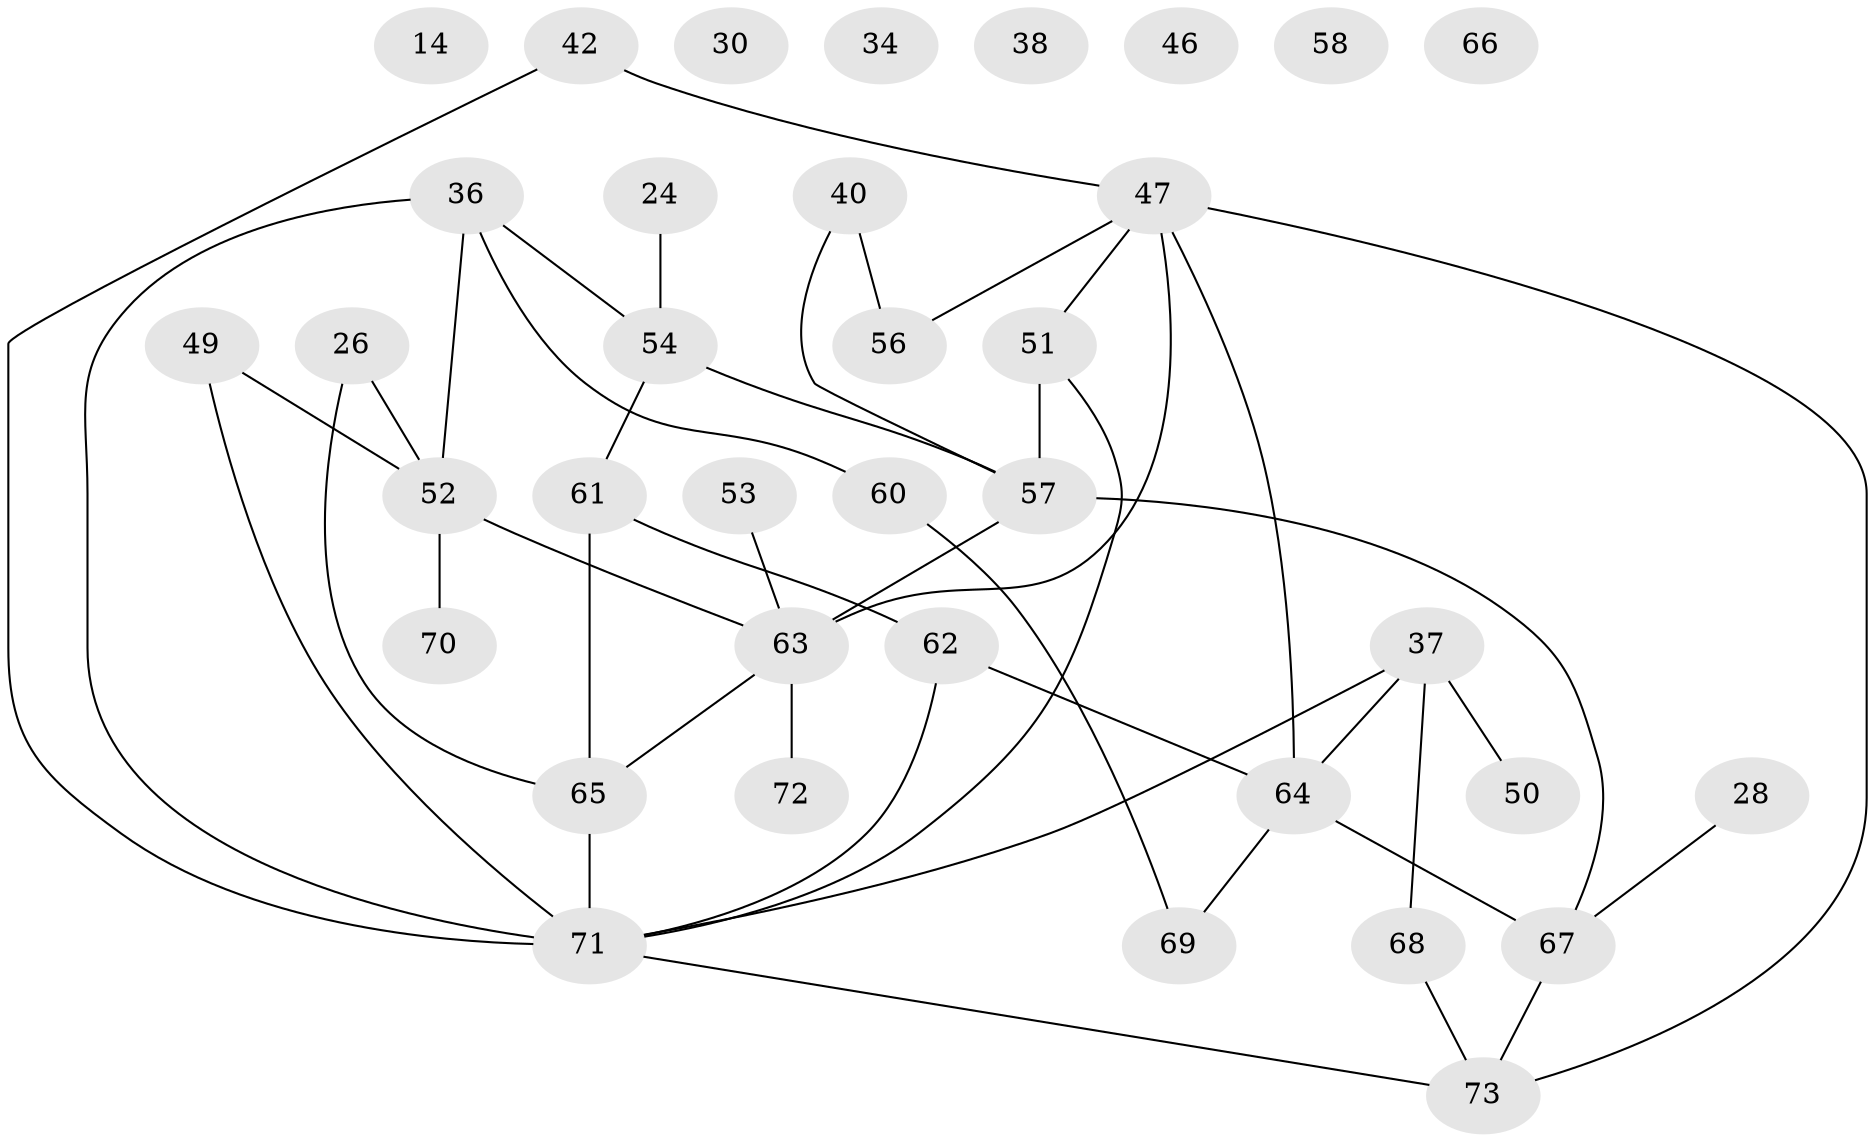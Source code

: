 // original degree distribution, {3: 0.2328767123287671, 1: 0.2054794520547945, 2: 0.2602739726027397, 4: 0.1232876712328767, 0: 0.0821917808219178, 6: 0.0410958904109589, 5: 0.0547945205479452}
// Generated by graph-tools (version 1.1) at 2025/39/03/09/25 04:39:28]
// undirected, 36 vertices, 45 edges
graph export_dot {
graph [start="1"]
  node [color=gray90,style=filled];
  14;
  24;
  26;
  28;
  30;
  34;
  36;
  37 [super="+18+23"];
  38 [super="+27"];
  40;
  42 [super="+4+35"];
  46;
  47 [super="+16+25+44"];
  49 [super="+29"];
  50;
  51 [super="+43"];
  52 [super="+8+48"];
  53;
  54 [super="+1"];
  56;
  57;
  58;
  60;
  61 [super="+15+20"];
  62;
  63 [super="+3+5+39"];
  64 [super="+33+45"];
  65 [super="+13+17+55"];
  66;
  67 [super="+10"];
  68 [super="+11"];
  69;
  70;
  71 [super="+6+9+59"];
  72;
  73 [super="+21+12+31"];
  24 -- 54;
  26 -- 52;
  26 -- 65;
  28 -- 67;
  36 -- 52 [weight=2];
  36 -- 54;
  36 -- 60;
  36 -- 71 [weight=2];
  37 -- 71;
  37 -- 50;
  37 -- 64;
  37 -- 68;
  40 -- 56;
  40 -- 57;
  42 -- 71;
  42 -- 47;
  47 -- 64;
  47 -- 63 [weight=3];
  47 -- 56;
  47 -- 73;
  47 -- 51;
  49 -- 52;
  49 -- 71;
  51 -- 71;
  51 -- 57;
  52 -- 70;
  52 -- 63;
  53 -- 63;
  54 -- 57;
  54 -- 61 [weight=2];
  57 -- 67;
  57 -- 63;
  60 -- 69;
  61 -- 65;
  61 -- 62;
  62 -- 64;
  62 -- 71;
  63 -- 72;
  63 -- 65;
  64 -- 67 [weight=2];
  64 -- 69;
  65 -- 71 [weight=2];
  67 -- 73;
  68 -- 73;
  71 -- 73;
}
